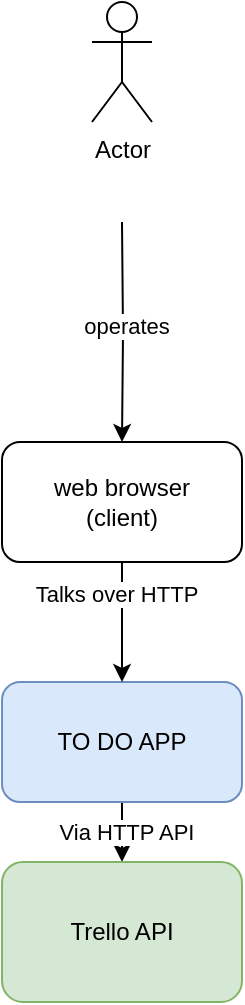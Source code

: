 <mxfile version="24.6.2" type="device">
  <diagram name="Context" id="xL6SbGrLhoHJTWkDJNv5">
    <mxGraphModel dx="804" dy="526" grid="1" gridSize="10" guides="1" tooltips="1" connect="1" arrows="1" fold="1" page="1" pageScale="1" pageWidth="827" pageHeight="1169" math="0" shadow="0">
      <root>
        <object label="" id="0">
          <mxCell />
        </object>
        <mxCell id="1" parent="0" />
        <mxCell id="zVPU9EZqsMoLUNTVkmHJ-23" style="edgeStyle=orthogonalEdgeStyle;rounded=0;orthogonalLoop=1;jettySize=auto;html=1;exitX=0.5;exitY=1;exitDx=0;exitDy=0;entryX=0.5;entryY=0;entryDx=0;entryDy=0;" edge="1" parent="1" source="zVPU9EZqsMoLUNTVkmHJ-3" target="zVPU9EZqsMoLUNTVkmHJ-22">
          <mxGeometry relative="1" as="geometry" />
        </mxCell>
        <mxCell id="zVPU9EZqsMoLUNTVkmHJ-24" value="Via HTTP API" style="edgeLabel;html=1;align=center;verticalAlign=middle;resizable=0;points=[];" vertex="1" connectable="0" parent="zVPU9EZqsMoLUNTVkmHJ-23">
          <mxGeometry x="-0.009" y="2" relative="1" as="geometry">
            <mxPoint as="offset" />
          </mxGeometry>
        </mxCell>
        <mxCell id="zVPU9EZqsMoLUNTVkmHJ-3" value="TO DO APP" style="rounded=1;whiteSpace=wrap;html=1;fillColor=#dae8fc;strokeColor=#6c8ebf;" vertex="1" parent="1">
          <mxGeometry x="305" y="420" width="120" height="60" as="geometry" />
        </mxCell>
        <mxCell id="zVPU9EZqsMoLUNTVkmHJ-19" style="edgeStyle=orthogonalEdgeStyle;rounded=0;orthogonalLoop=1;jettySize=auto;html=1;exitX=0.5;exitY=1;exitDx=0;exitDy=0;entryX=0.5;entryY=0;entryDx=0;entryDy=0;" edge="1" parent="1" source="zVPU9EZqsMoLUNTVkmHJ-4" target="zVPU9EZqsMoLUNTVkmHJ-3">
          <mxGeometry relative="1" as="geometry" />
        </mxCell>
        <mxCell id="zVPU9EZqsMoLUNTVkmHJ-21" value="Talks over HTTP" style="edgeLabel;html=1;align=center;verticalAlign=middle;resizable=0;points=[];" vertex="1" connectable="0" parent="zVPU9EZqsMoLUNTVkmHJ-19">
          <mxGeometry x="-0.479" y="-3" relative="1" as="geometry">
            <mxPoint as="offset" />
          </mxGeometry>
        </mxCell>
        <mxCell id="zVPU9EZqsMoLUNTVkmHJ-4" value="web browser&lt;div&gt;(client)&lt;/div&gt;" style="rounded=1;whiteSpace=wrap;html=1;" vertex="1" parent="1">
          <mxGeometry x="305" y="300" width="120" height="60" as="geometry" />
        </mxCell>
        <mxCell id="zVPU9EZqsMoLUNTVkmHJ-9" value="" style="edgeStyle=orthogonalEdgeStyle;rounded=0;orthogonalLoop=1;jettySize=auto;html=1;" edge="1" parent="1" target="zVPU9EZqsMoLUNTVkmHJ-4">
          <mxGeometry relative="1" as="geometry">
            <mxPoint x="365" y="190" as="sourcePoint" />
          </mxGeometry>
        </mxCell>
        <mxCell id="zVPU9EZqsMoLUNTVkmHJ-20" value="operates" style="edgeLabel;html=1;align=center;verticalAlign=middle;resizable=0;points=[];" vertex="1" connectable="0" parent="zVPU9EZqsMoLUNTVkmHJ-9">
          <mxGeometry x="-0.07" y="1" relative="1" as="geometry">
            <mxPoint as="offset" />
          </mxGeometry>
        </mxCell>
        <mxCell id="zVPU9EZqsMoLUNTVkmHJ-22" value="Trello API" style="rounded=1;whiteSpace=wrap;html=1;fillColor=#d5e8d4;strokeColor=#82b366;" vertex="1" parent="1">
          <mxGeometry x="305" y="510" width="120" height="70" as="geometry" />
        </mxCell>
        <mxCell id="zVPU9EZqsMoLUNTVkmHJ-25" value="Actor" style="shape=umlActor;verticalLabelPosition=bottom;verticalAlign=top;html=1;outlineConnect=0;" vertex="1" parent="1">
          <mxGeometry x="350" y="80" width="30" height="60" as="geometry" />
        </mxCell>
      </root>
    </mxGraphModel>
  </diagram>
</mxfile>
